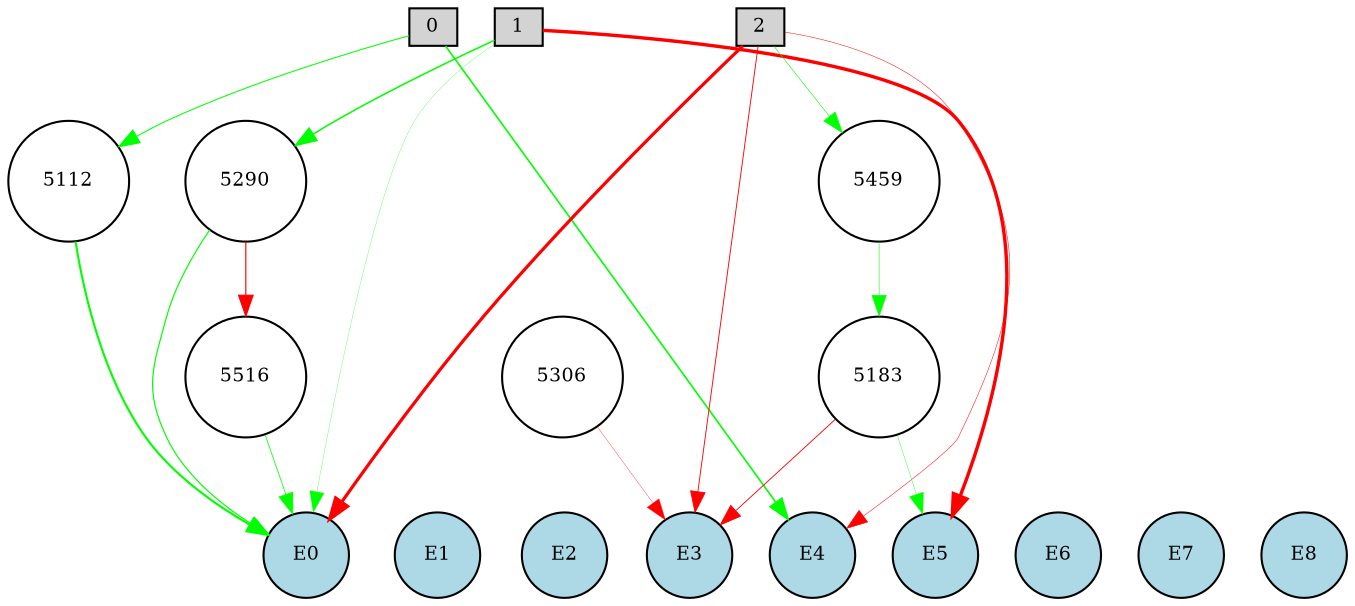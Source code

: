 digraph {
	node [fontsize=9 height=0.2 shape=circle width=0.2]
	subgraph inputs {
		node [shape=box style=filled]
		rank=source
		0 [fillcolor=lightgray]
		1 [fillcolor=lightgray]
		0 -> 1 [style=invis]
		2 [fillcolor=lightgray]
		1 -> 2 [style=invis]
	}
	subgraph outputs {
		node [style=filled]
		rank=sink
		E0 [fillcolor=lightblue fontsize=9 height=0.2 shape=circle width=0.2]
		E1 [fillcolor=lightblue fontsize=9 height=0.2 shape=circle width=0.2]
		E0 -> E1 [style=invis]
		E2 [fillcolor=lightblue fontsize=9 height=0.2 shape=circle width=0.2]
		E1 -> E2 [style=invis]
		E3 [fillcolor=lightblue fontsize=9 height=0.2 shape=circle width=0.2]
		E2 -> E3 [style=invis]
		E4 [fillcolor=lightblue fontsize=9 height=0.2 shape=circle width=0.2]
		E3 -> E4 [style=invis]
		E5 [fillcolor=lightblue fontsize=9 height=0.2 shape=circle width=0.2]
		E4 -> E5 [style=invis]
		E6 [fillcolor=lightblue fontsize=9 height=0.2 shape=circle width=0.2]
		E5 -> E6 [style=invis]
		E7 [fillcolor=lightblue fontsize=9 height=0.2 shape=circle width=0.2]
		E6 -> E7 [style=invis]
		E8 [fillcolor=lightblue fontsize=9 height=0.2 shape=circle width=0.2]
		E7 -> E8 [style=invis]
	}
	5516 [fillcolor=white style=filled]
	5290 [fillcolor=white style=filled]
	5459 [fillcolor=white style=filled]
	5112 [fillcolor=white style=filled]
	5306 [fillcolor=white style=filled]
	5183 [fillcolor=white style=filled]
	1 -> E5 [color=red penwidth=1.639540263570768 style=solid]
	2 -> E0 [color=red penwidth=1.5383430924013661 style=solid]
	0 -> E4 [color=green penwidth=0.7840286509062642 style=solid]
	2 -> E3 [color=red penwidth=0.4344075863658363 style=solid]
	1 -> E0 [color=green penwidth=0.13196682010427227 style=solid]
	0 -> 5112 [color=green penwidth=0.49755985360197996 style=solid]
	5112 -> E0 [color=green penwidth=1.0143996727622706 style=solid]
	5183 -> E3 [color=red penwidth=0.42592524535504106 style=solid]
	5183 -> E5 [color=green penwidth=0.1807757788022406 style=solid]
	1 -> 5290 [color=green penwidth=0.7371658617580521 style=solid]
	5290 -> E0 [color=green penwidth=0.5702091396405005 style=solid]
	5306 -> E3 [color=red penwidth=0.15698604193667587 style=solid]
	2 -> E4 [color=red penwidth=0.23835953606018798 style=solid]
	2 -> 5459 [color=green penwidth=0.2820594809902356 style=solid]
	5459 -> 5183 [color=green penwidth=0.24966643862328788 style=solid]
	5290 -> 5516 [color=red penwidth=0.5554467217805387 style=solid]
	5516 -> E0 [color=green penwidth=0.3731882064170482 style=solid]
}
